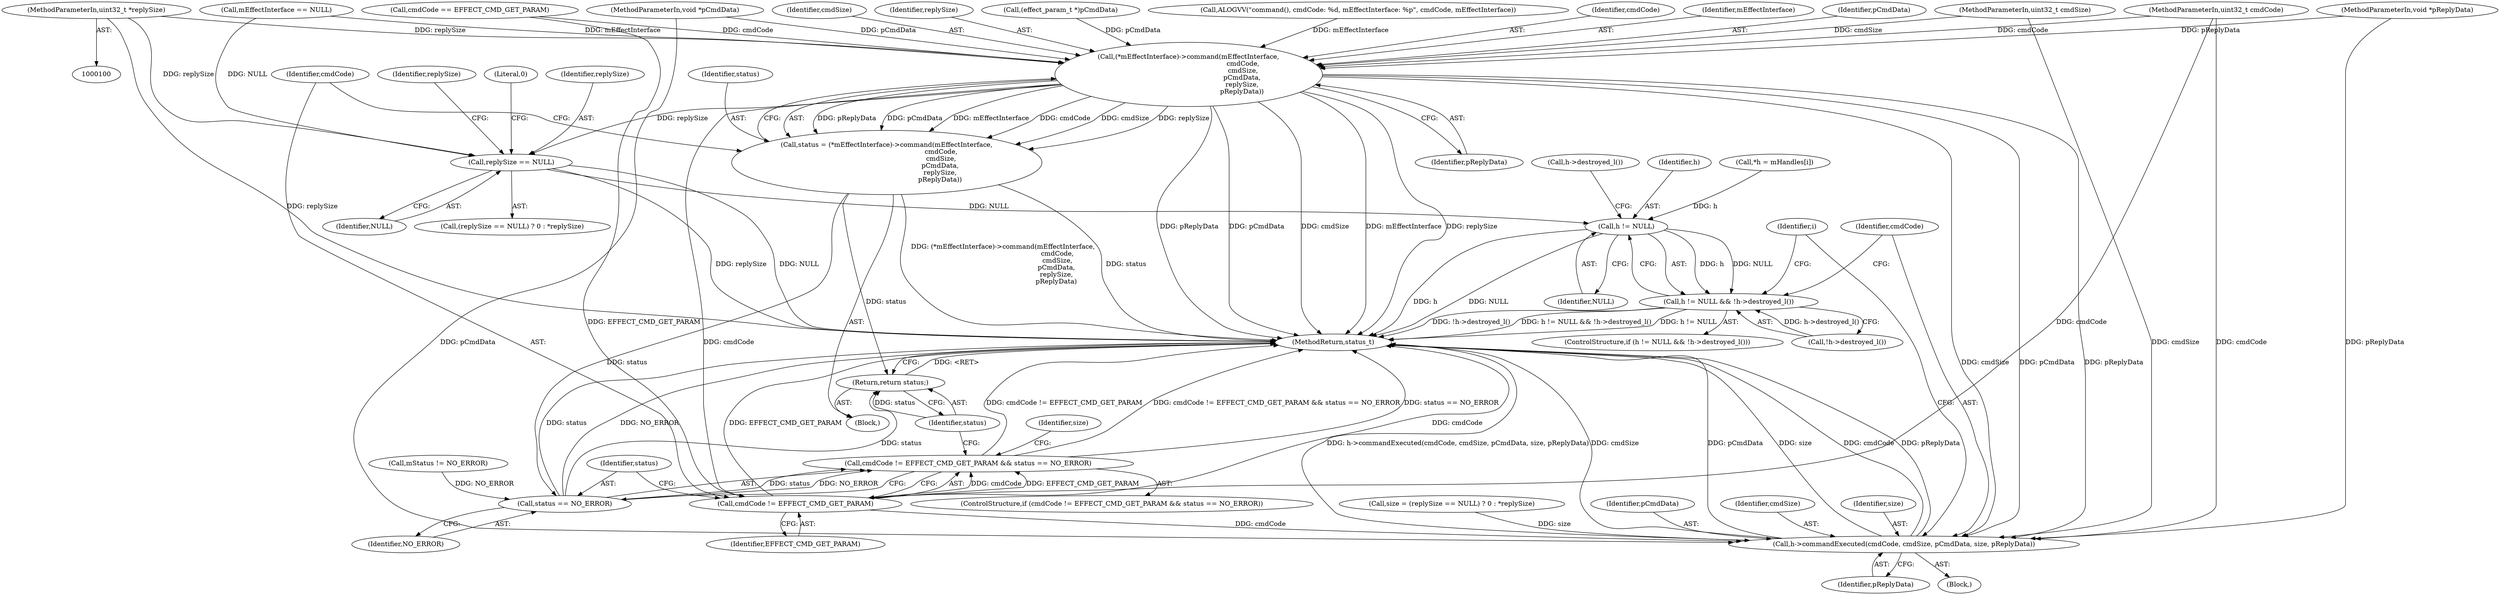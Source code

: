 digraph "0_Android_9cd8c3289c91254b3955bd7347cf605d6fa032c6@pointer" {
"1000104" [label="(MethodParameterIn,uint32_t *replySize)"];
"1000162" [label="(Call,(*mEffectInterface)->command(mEffectInterface,\n                                                    cmdCode,\n                                                    cmdSize,\n                                                   pCmdData,\n                                                   replySize,\n                                                   pReplyData))"];
"1000160" [label="(Call,status = (*mEffectInterface)->command(mEffectInterface,\n                                                    cmdCode,\n                                                    cmdSize,\n                                                   pCmdData,\n                                                   replySize,\n                                                   pReplyData))"];
"1000174" [label="(Call,status == NO_ERROR)"];
"1000170" [label="(Call,cmdCode != EFFECT_CMD_GET_PARAM && status == NO_ERROR)"];
"1000219" [label="(Return,return status;)"];
"1000171" [label="(Call,cmdCode != EFFECT_CMD_GET_PARAM)"];
"1000213" [label="(Call,h->commandExecuted(cmdCode, cmdSize, pCmdData, size, pReplyData))"];
"1000182" [label="(Call,replySize == NULL)"];
"1000207" [label="(Call,h != NULL)"];
"1000206" [label="(Call,h != NULL && !h->destroyed_l())"];
"1000108" [label="(Call,ALOGVV(\"command(), cmdCode: %d, mEffectInterface: %p\", cmdCode, mEffectInterface))"];
"1000208" [label="(Identifier,h)"];
"1000200" [label="(Call,*h = mHandles[i])"];
"1000210" [label="(Call,!h->destroyed_l())"];
"1000164" [label="(Identifier,cmdCode)"];
"1000105" [label="(MethodParameterIn,void *pReplyData)"];
"1000179" [label="(Call,size = (replySize == NULL) ? 0 : *replySize)"];
"1000181" [label="(Call,(replySize == NULL) ? 0 : *replySize)"];
"1000185" [label="(Literal,0)"];
"1000124" [label="(Call,mStatus != NO_ERROR)"];
"1000163" [label="(Identifier,mEffectInterface)"];
"1000171" [label="(Call,cmdCode != EFFECT_CMD_GET_PARAM)"];
"1000184" [label="(Identifier,NULL)"];
"1000218" [label="(Identifier,pReplyData)"];
"1000197" [label="(Identifier,i)"];
"1000102" [label="(MethodParameterIn,uint32_t cmdSize)"];
"1000213" [label="(Call,h->commandExecuted(cmdCode, cmdSize, pCmdData, size, pReplyData))"];
"1000160" [label="(Call,status = (*mEffectInterface)->command(mEffectInterface,\n                                                    cmdCode,\n                                                    cmdSize,\n                                                   pCmdData,\n                                                   replySize,\n                                                   pReplyData))"];
"1000183" [label="(Identifier,replySize)"];
"1000207" [label="(Call,h != NULL)"];
"1000206" [label="(Call,h != NULL && !h->destroyed_l())"];
"1000180" [label="(Identifier,size)"];
"1000187" [label="(Identifier,replySize)"];
"1000169" [label="(ControlStructure,if (cmdCode != EFFECT_CMD_GET_PARAM && status == NO_ERROR))"];
"1000106" [label="(Block,)"];
"1000216" [label="(Identifier,pCmdData)"];
"1000205" [label="(ControlStructure,if (h != NULL && !h->destroyed_l()))"];
"1000219" [label="(Return,return status;)"];
"1000214" [label="(Identifier,cmdCode)"];
"1000176" [label="(Identifier,NO_ERROR)"];
"1000166" [label="(Identifier,pCmdData)"];
"1000162" [label="(Call,(*mEffectInterface)->command(mEffectInterface,\n                                                    cmdCode,\n                                                    cmdSize,\n                                                   pCmdData,\n                                                   replySize,\n                                                   pReplyData))"];
"1000172" [label="(Identifier,cmdCode)"];
"1000165" [label="(Identifier,cmdSize)"];
"1000221" [label="(MethodReturn,status_t)"];
"1000117" [label="(Call,mEffectInterface == NULL)"];
"1000101" [label="(MethodParameterIn,uint32_t cmdCode)"];
"1000182" [label="(Call,replySize == NULL)"];
"1000209" [label="(Identifier,NULL)"];
"1000167" [label="(Identifier,replySize)"];
"1000170" [label="(Call,cmdCode != EFFECT_CMD_GET_PARAM && status == NO_ERROR)"];
"1000174" [label="(Call,status == NO_ERROR)"];
"1000215" [label="(Identifier,cmdSize)"];
"1000211" [label="(Call,h->destroyed_l())"];
"1000220" [label="(Identifier,status)"];
"1000212" [label="(Block,)"];
"1000173" [label="(Identifier,EFFECT_CMD_GET_PARAM)"];
"1000168" [label="(Identifier,pReplyData)"];
"1000104" [label="(MethodParameterIn,uint32_t *replySize)"];
"1000103" [label="(MethodParameterIn,void *pCmdData)"];
"1000175" [label="(Identifier,status)"];
"1000132" [label="(Call,cmdCode == EFFECT_CMD_GET_PARAM)"];
"1000217" [label="(Identifier,size)"];
"1000161" [label="(Identifier,status)"];
"1000143" [label="(Call,(effect_param_t *)pCmdData)"];
"1000104" -> "1000100"  [label="AST: "];
"1000104" -> "1000221"  [label="DDG: replySize"];
"1000104" -> "1000162"  [label="DDG: replySize"];
"1000104" -> "1000182"  [label="DDG: replySize"];
"1000162" -> "1000160"  [label="AST: "];
"1000162" -> "1000168"  [label="CFG: "];
"1000163" -> "1000162"  [label="AST: "];
"1000164" -> "1000162"  [label="AST: "];
"1000165" -> "1000162"  [label="AST: "];
"1000166" -> "1000162"  [label="AST: "];
"1000167" -> "1000162"  [label="AST: "];
"1000168" -> "1000162"  [label="AST: "];
"1000160" -> "1000162"  [label="CFG: "];
"1000162" -> "1000221"  [label="DDG: pReplyData"];
"1000162" -> "1000221"  [label="DDG: pCmdData"];
"1000162" -> "1000221"  [label="DDG: replySize"];
"1000162" -> "1000221"  [label="DDG: mEffectInterface"];
"1000162" -> "1000221"  [label="DDG: cmdSize"];
"1000162" -> "1000160"  [label="DDG: pReplyData"];
"1000162" -> "1000160"  [label="DDG: pCmdData"];
"1000162" -> "1000160"  [label="DDG: mEffectInterface"];
"1000162" -> "1000160"  [label="DDG: cmdCode"];
"1000162" -> "1000160"  [label="DDG: cmdSize"];
"1000162" -> "1000160"  [label="DDG: replySize"];
"1000117" -> "1000162"  [label="DDG: mEffectInterface"];
"1000108" -> "1000162"  [label="DDG: mEffectInterface"];
"1000132" -> "1000162"  [label="DDG: cmdCode"];
"1000101" -> "1000162"  [label="DDG: cmdCode"];
"1000102" -> "1000162"  [label="DDG: cmdSize"];
"1000143" -> "1000162"  [label="DDG: pCmdData"];
"1000103" -> "1000162"  [label="DDG: pCmdData"];
"1000105" -> "1000162"  [label="DDG: pReplyData"];
"1000162" -> "1000171"  [label="DDG: cmdCode"];
"1000162" -> "1000182"  [label="DDG: replySize"];
"1000162" -> "1000213"  [label="DDG: cmdSize"];
"1000162" -> "1000213"  [label="DDG: pCmdData"];
"1000162" -> "1000213"  [label="DDG: pReplyData"];
"1000160" -> "1000106"  [label="AST: "];
"1000161" -> "1000160"  [label="AST: "];
"1000172" -> "1000160"  [label="CFG: "];
"1000160" -> "1000221"  [label="DDG: (*mEffectInterface)->command(mEffectInterface,\n                                                    cmdCode,\n                                                    cmdSize,\n                                                   pCmdData,\n                                                   replySize,\n                                                   pReplyData)"];
"1000160" -> "1000221"  [label="DDG: status"];
"1000160" -> "1000174"  [label="DDG: status"];
"1000160" -> "1000219"  [label="DDG: status"];
"1000174" -> "1000170"  [label="AST: "];
"1000174" -> "1000176"  [label="CFG: "];
"1000175" -> "1000174"  [label="AST: "];
"1000176" -> "1000174"  [label="AST: "];
"1000170" -> "1000174"  [label="CFG: "];
"1000174" -> "1000221"  [label="DDG: NO_ERROR"];
"1000174" -> "1000221"  [label="DDG: status"];
"1000174" -> "1000170"  [label="DDG: status"];
"1000174" -> "1000170"  [label="DDG: NO_ERROR"];
"1000124" -> "1000174"  [label="DDG: NO_ERROR"];
"1000174" -> "1000219"  [label="DDG: status"];
"1000170" -> "1000169"  [label="AST: "];
"1000170" -> "1000171"  [label="CFG: "];
"1000171" -> "1000170"  [label="AST: "];
"1000180" -> "1000170"  [label="CFG: "];
"1000220" -> "1000170"  [label="CFG: "];
"1000170" -> "1000221"  [label="DDG: cmdCode != EFFECT_CMD_GET_PARAM"];
"1000170" -> "1000221"  [label="DDG: cmdCode != EFFECT_CMD_GET_PARAM && status == NO_ERROR"];
"1000170" -> "1000221"  [label="DDG: status == NO_ERROR"];
"1000171" -> "1000170"  [label="DDG: cmdCode"];
"1000171" -> "1000170"  [label="DDG: EFFECT_CMD_GET_PARAM"];
"1000219" -> "1000106"  [label="AST: "];
"1000219" -> "1000220"  [label="CFG: "];
"1000220" -> "1000219"  [label="AST: "];
"1000221" -> "1000219"  [label="CFG: "];
"1000219" -> "1000221"  [label="DDG: <RET>"];
"1000220" -> "1000219"  [label="DDG: status"];
"1000171" -> "1000173"  [label="CFG: "];
"1000172" -> "1000171"  [label="AST: "];
"1000173" -> "1000171"  [label="AST: "];
"1000175" -> "1000171"  [label="CFG: "];
"1000171" -> "1000221"  [label="DDG: cmdCode"];
"1000171" -> "1000221"  [label="DDG: EFFECT_CMD_GET_PARAM"];
"1000101" -> "1000171"  [label="DDG: cmdCode"];
"1000132" -> "1000171"  [label="DDG: EFFECT_CMD_GET_PARAM"];
"1000171" -> "1000213"  [label="DDG: cmdCode"];
"1000213" -> "1000212"  [label="AST: "];
"1000213" -> "1000218"  [label="CFG: "];
"1000214" -> "1000213"  [label="AST: "];
"1000215" -> "1000213"  [label="AST: "];
"1000216" -> "1000213"  [label="AST: "];
"1000217" -> "1000213"  [label="AST: "];
"1000218" -> "1000213"  [label="AST: "];
"1000197" -> "1000213"  [label="CFG: "];
"1000213" -> "1000221"  [label="DDG: pCmdData"];
"1000213" -> "1000221"  [label="DDG: size"];
"1000213" -> "1000221"  [label="DDG: cmdCode"];
"1000213" -> "1000221"  [label="DDG: pReplyData"];
"1000213" -> "1000221"  [label="DDG: h->commandExecuted(cmdCode, cmdSize, pCmdData, size, pReplyData)"];
"1000213" -> "1000221"  [label="DDG: cmdSize"];
"1000101" -> "1000213"  [label="DDG: cmdCode"];
"1000102" -> "1000213"  [label="DDG: cmdSize"];
"1000103" -> "1000213"  [label="DDG: pCmdData"];
"1000179" -> "1000213"  [label="DDG: size"];
"1000105" -> "1000213"  [label="DDG: pReplyData"];
"1000182" -> "1000181"  [label="AST: "];
"1000182" -> "1000184"  [label="CFG: "];
"1000183" -> "1000182"  [label="AST: "];
"1000184" -> "1000182"  [label="AST: "];
"1000185" -> "1000182"  [label="CFG: "];
"1000187" -> "1000182"  [label="CFG: "];
"1000182" -> "1000221"  [label="DDG: NULL"];
"1000182" -> "1000221"  [label="DDG: replySize"];
"1000117" -> "1000182"  [label="DDG: NULL"];
"1000182" -> "1000207"  [label="DDG: NULL"];
"1000207" -> "1000206"  [label="AST: "];
"1000207" -> "1000209"  [label="CFG: "];
"1000208" -> "1000207"  [label="AST: "];
"1000209" -> "1000207"  [label="AST: "];
"1000211" -> "1000207"  [label="CFG: "];
"1000206" -> "1000207"  [label="CFG: "];
"1000207" -> "1000221"  [label="DDG: NULL"];
"1000207" -> "1000221"  [label="DDG: h"];
"1000207" -> "1000206"  [label="DDG: h"];
"1000207" -> "1000206"  [label="DDG: NULL"];
"1000200" -> "1000207"  [label="DDG: h"];
"1000206" -> "1000205"  [label="AST: "];
"1000206" -> "1000210"  [label="CFG: "];
"1000210" -> "1000206"  [label="AST: "];
"1000214" -> "1000206"  [label="CFG: "];
"1000197" -> "1000206"  [label="CFG: "];
"1000206" -> "1000221"  [label="DDG: !h->destroyed_l()"];
"1000206" -> "1000221"  [label="DDG: h != NULL && !h->destroyed_l()"];
"1000206" -> "1000221"  [label="DDG: h != NULL"];
"1000210" -> "1000206"  [label="DDG: h->destroyed_l()"];
}
